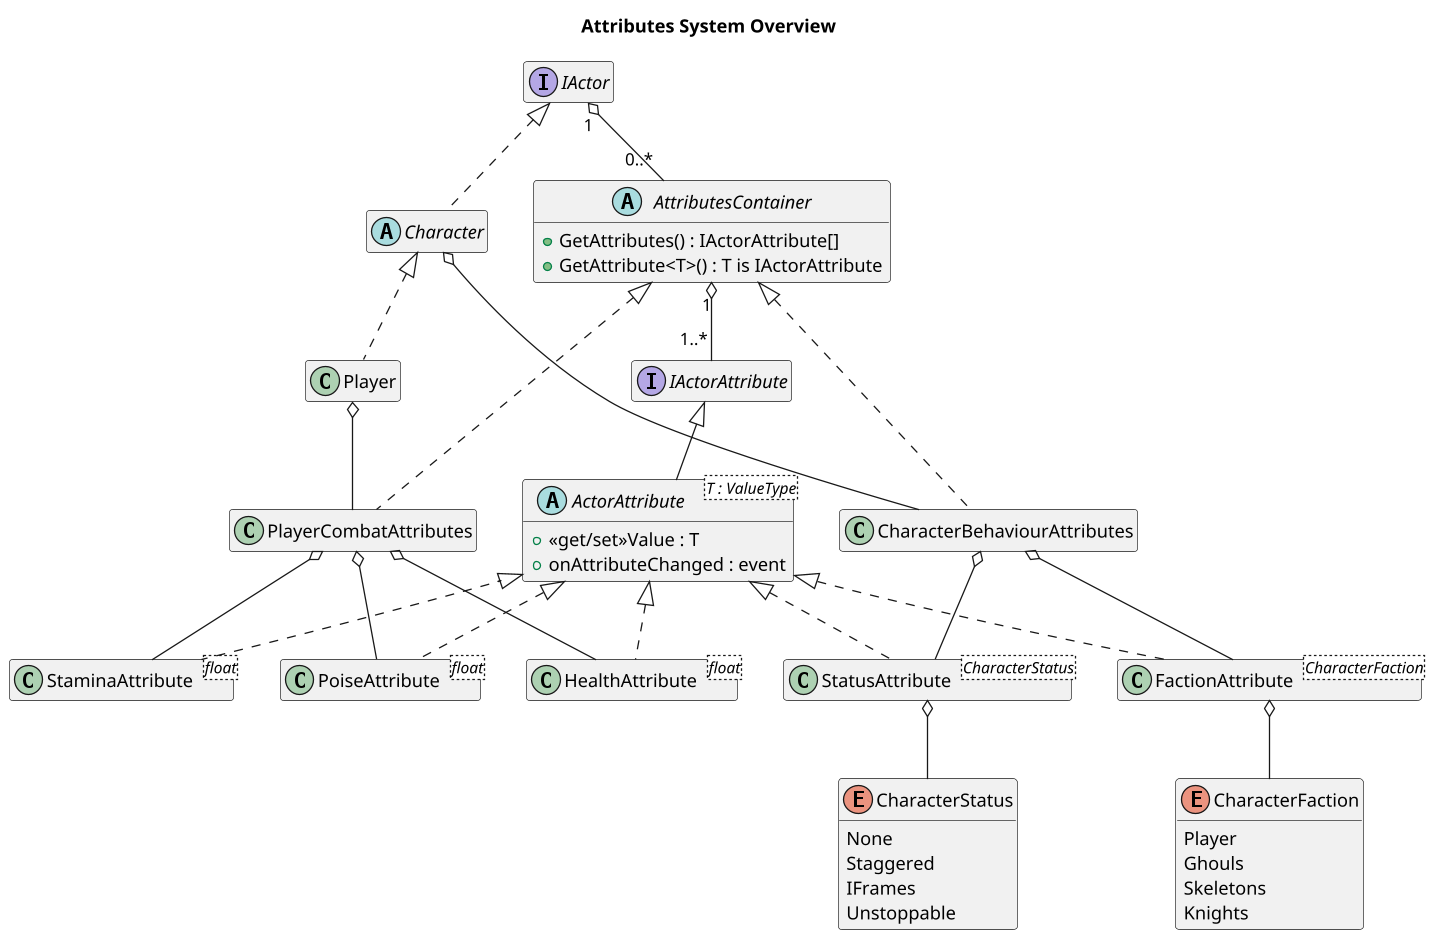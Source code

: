 @startuml Attributes
title Attributes System Overview

interface IActor 
IActor "1" o-- "0..*" AttributesContainer

abstract Character implements IActor
Character o-- CharacterBehaviourAttributes

class Player implements Character
Player o-- PlayerCombatAttributes

interface IActorAttribute
abstract ActorAttribute<T : ValueType> extends IActorAttribute  {
    +<<get/set>>Value : T
    +onAttributeChanged : event
}

class HealthAttribute<float> implements ActorAttribute 
class StaminaAttribute<float> implements ActorAttribute 
class PoiseAttribute<float> implements ActorAttribute

enum CharacterFaction {
    Player
    Ghouls
    Skeletons
    Knights
}
class FactionAttribute<CharacterFaction> implements ActorAttribute
FactionAttribute o-- CharacterFaction

enum CharacterStatus {
    None
    Staggered
    IFrames
    Unstoppable
}
class StatusAttribute<CharacterStatus> implements ActorAttribute
StatusAttribute o-- CharacterStatus

abstract AttributesContainer
{
    +GetAttributes() : IActorAttribute[]
    +GetAttribute<T>() : T is IActorAttribute
}
AttributesContainer "1" o-- "1..*" IActorAttribute

class PlayerCombatAttributes implements AttributesContainer
PlayerCombatAttributes o-- HealthAttribute
PlayerCombatAttributes o-- StaminaAttribute
PlayerCombatAttributes o-- PoiseAttribute

class CharacterBehaviourAttributes implements AttributesContainer 
CharacterBehaviourAttributes o-- FactionAttribute
CharacterBehaviourAttributes o-- StatusAttribute

scale 1.3
hide empty members
@enduml